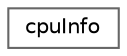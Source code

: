 digraph "Graphical Class Hierarchy"
{
 // LATEX_PDF_SIZE
  bgcolor="transparent";
  edge [fontname=Helvetica,fontsize=10,labelfontname=Helvetica,labelfontsize=10];
  node [fontname=Helvetica,fontsize=10,shape=box,height=0.2,width=0.4];
  rankdir="LR";
  Node0 [id="Node000000",label="cpuInfo",height=0.2,width=0.4,color="grey40", fillcolor="white", style="filled",URL="$classFoam_1_1cpuInfo.html",tooltip="General CPU characteristics."];
}
